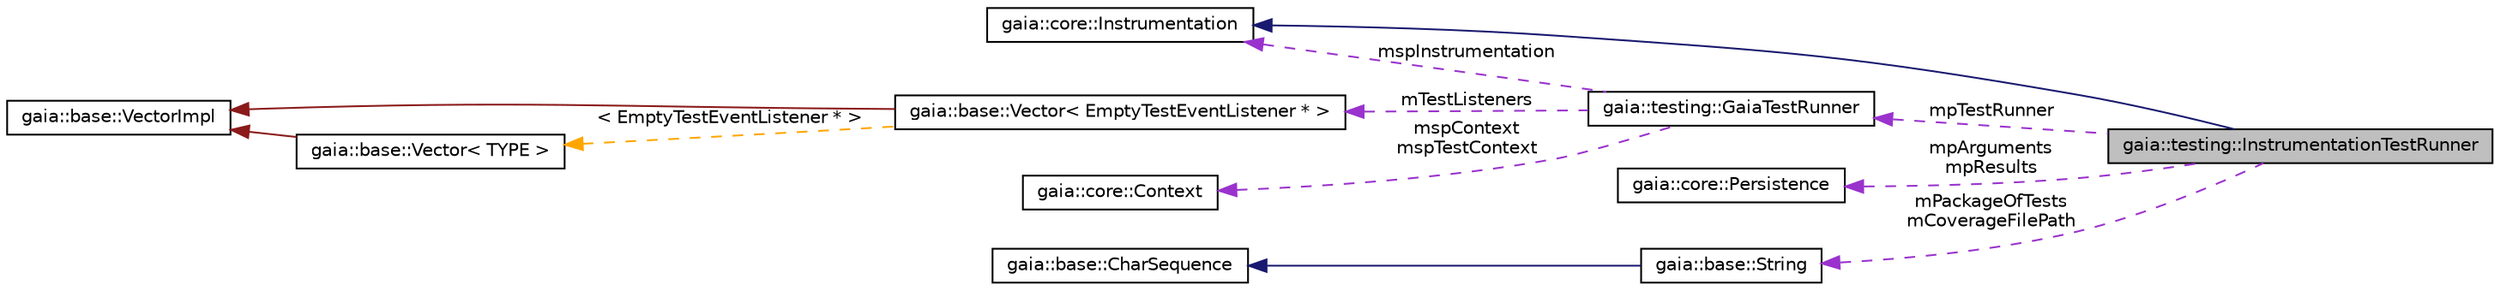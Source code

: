 digraph G
{
  edge [fontname="Helvetica",fontsize="10",labelfontname="Helvetica",labelfontsize="10"];
  node [fontname="Helvetica",fontsize="10",shape=record];
  rankdir=LR;
  Node1 [label="gaia::testing::InstrumentationTestRunner",height=0.2,width=0.4,color="black", fillcolor="grey75", style="filled" fontcolor="black"];
  Node2 -> Node1 [dir=back,color="midnightblue",fontsize="10",style="solid",fontname="Helvetica"];
  Node2 [label="gaia::core::Instrumentation",height=0.2,width=0.4,color="black", fillcolor="white", style="filled",URL="$d2/d5f/classgaia_1_1core_1_1_instrumentation.html",tooltip="Base class for implementing application Instrumentation."];
  Node3 -> Node1 [dir=back,color="darkorchid3",fontsize="10",style="dashed",label="mpArguments\nmpResults",fontname="Helvetica"];
  Node3 [label="gaia::core::Persistence",height=0.2,width=0.4,color="black", fillcolor="white", style="filled",URL="$d8/d47/classgaia_1_1core_1_1_persistence.html",tooltip="A mapping from String values to various primitive types."];
  Node4 -> Node1 [dir=back,color="darkorchid3",fontsize="10",style="dashed",label="mPackageOfTests\nmCoverageFilePath",fontname="Helvetica"];
  Node4 [label="gaia::base::String",height=0.2,width=0.4,color="black", fillcolor="white", style="filled",URL="$d2/ddb/classgaia_1_1base_1_1_string.html",tooltip="A String is represented by array of UTF-16 values, such that Unicode supplementary characters (code p..."];
  Node5 -> Node4 [dir=back,color="midnightblue",fontsize="10",style="solid",fontname="Helvetica"];
  Node5 [label="gaia::base::CharSequence",height=0.2,width=0.4,color="black", fillcolor="white", style="filled",URL="$d1/d0f/classgaia_1_1base_1_1_char_sequence.html",tooltip="This interface represents an ordered set of characters and defines the methods to probe them..."];
  Node6 -> Node1 [dir=back,color="darkorchid3",fontsize="10",style="dashed",label="mpTestRunner",fontname="Helvetica"];
  Node6 [label="gaia::testing::GaiaTestRunner",height=0.2,width=0.4,color="black", fillcolor="white", style="filled",URL="$d4/dac/classgaia_1_1testing_1_1_gaia_test_runner.html"];
  Node7 -> Node6 [dir=back,color="darkorchid3",fontsize="10",style="dashed",label="mTestListeners",fontname="Helvetica"];
  Node7 [label="gaia::base::Vector\< EmptyTestEventListener * \>",height=0.2,width=0.4,color="black", fillcolor="white", style="filled",URL="$df/d5d/classgaia_1_1base_1_1_vector.html"];
  Node8 -> Node7 [dir=back,color="firebrick4",fontsize="10",style="solid",fontname="Helvetica"];
  Node8 [label="gaia::base::VectorImpl",height=0.2,width=0.4,color="black", fillcolor="white", style="filled",URL="$d0/d21/classgaia_1_1base_1_1_vector_impl.html",tooltip="Implements vector data structure equipped with copy-on-write mechanism."];
  Node9 -> Node7 [dir=back,color="orange",fontsize="10",style="dashed",label="\< EmptyTestEventListener * \>",fontname="Helvetica"];
  Node9 [label="gaia::base::Vector\< TYPE \>",height=0.2,width=0.4,color="black", fillcolor="white", style="filled",URL="$df/d5d/classgaia_1_1base_1_1_vector.html",tooltip="This class implements the vector data structure."];
  Node8 -> Node9 [dir=back,color="firebrick4",fontsize="10",style="solid",fontname="Helvetica"];
  Node2 -> Node6 [dir=back,color="darkorchid3",fontsize="10",style="dashed",label="mspInstrumentation",fontname="Helvetica"];
  Node10 -> Node6 [dir=back,color="darkorchid3",fontsize="10",style="dashed",label="mspContext\nmspTestContext",fontname="Helvetica"];
  Node10 [label="gaia::core::Context",height=0.2,width=0.4,color="black", fillcolor="white", style="filled",URL="$d0/d05/classgaia_1_1core_1_1_context.html",tooltip="Interface to global information about an application environment."];
}
